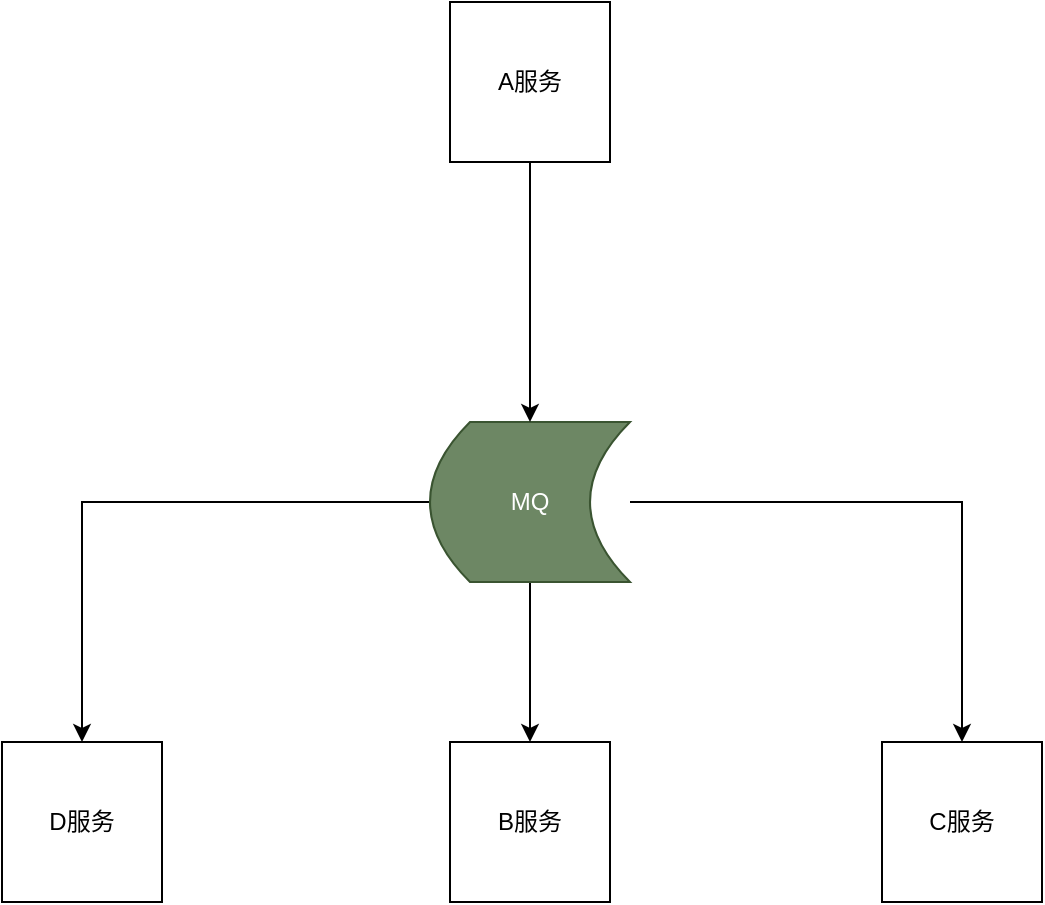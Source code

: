 <mxfile version="21.2.9" type="github">
  <diagram name="第 1 页" id="EnYxGeEcJGRAx5bpm4rj">
    <mxGraphModel dx="1386" dy="806" grid="1" gridSize="10" guides="1" tooltips="1" connect="1" arrows="1" fold="1" page="1" pageScale="1" pageWidth="827" pageHeight="1169" math="0" shadow="0">
      <root>
        <mxCell id="0" />
        <mxCell id="1" parent="0" />
        <mxCell id="xmEzaSjgnuiluHqUhVqB-7" style="edgeStyle=orthogonalEdgeStyle;rounded=0;orthogonalLoop=1;jettySize=auto;html=1;entryX=0.5;entryY=0;entryDx=0;entryDy=0;" edge="1" parent="1" source="xmEzaSjgnuiluHqUhVqB-1" target="xmEzaSjgnuiluHqUhVqB-3">
          <mxGeometry relative="1" as="geometry" />
        </mxCell>
        <mxCell id="xmEzaSjgnuiluHqUhVqB-8" style="edgeStyle=orthogonalEdgeStyle;rounded=0;orthogonalLoop=1;jettySize=auto;html=1;" edge="1" parent="1" source="xmEzaSjgnuiluHqUhVqB-1" target="xmEzaSjgnuiluHqUhVqB-4">
          <mxGeometry relative="1" as="geometry" />
        </mxCell>
        <mxCell id="xmEzaSjgnuiluHqUhVqB-9" style="edgeStyle=orthogonalEdgeStyle;rounded=0;orthogonalLoop=1;jettySize=auto;html=1;" edge="1" parent="1" source="xmEzaSjgnuiluHqUhVqB-1" target="xmEzaSjgnuiluHqUhVqB-5">
          <mxGeometry relative="1" as="geometry" />
        </mxCell>
        <mxCell id="xmEzaSjgnuiluHqUhVqB-1" value="MQ" style="shape=dataStorage;whiteSpace=wrap;html=1;fixedSize=1;fillColor=#6d8764;fontColor=#ffffff;strokeColor=#3A5431;" vertex="1" parent="1">
          <mxGeometry x="364" y="370" width="100" height="80" as="geometry" />
        </mxCell>
        <mxCell id="xmEzaSjgnuiluHqUhVqB-6" style="edgeStyle=orthogonalEdgeStyle;rounded=0;orthogonalLoop=1;jettySize=auto;html=1;" edge="1" parent="1" source="xmEzaSjgnuiluHqUhVqB-2" target="xmEzaSjgnuiluHqUhVqB-1">
          <mxGeometry relative="1" as="geometry" />
        </mxCell>
        <mxCell id="xmEzaSjgnuiluHqUhVqB-2" value="A服务" style="whiteSpace=wrap;html=1;aspect=fixed;" vertex="1" parent="1">
          <mxGeometry x="374" y="160" width="80" height="80" as="geometry" />
        </mxCell>
        <mxCell id="xmEzaSjgnuiluHqUhVqB-3" value="D服务" style="whiteSpace=wrap;html=1;aspect=fixed;" vertex="1" parent="1">
          <mxGeometry x="150" y="530" width="80" height="80" as="geometry" />
        </mxCell>
        <mxCell id="xmEzaSjgnuiluHqUhVqB-4" value="B服务" style="whiteSpace=wrap;html=1;aspect=fixed;" vertex="1" parent="1">
          <mxGeometry x="374" y="530" width="80" height="80" as="geometry" />
        </mxCell>
        <mxCell id="xmEzaSjgnuiluHqUhVqB-5" value="C服务" style="whiteSpace=wrap;html=1;aspect=fixed;" vertex="1" parent="1">
          <mxGeometry x="590" y="530" width="80" height="80" as="geometry" />
        </mxCell>
      </root>
    </mxGraphModel>
  </diagram>
</mxfile>
